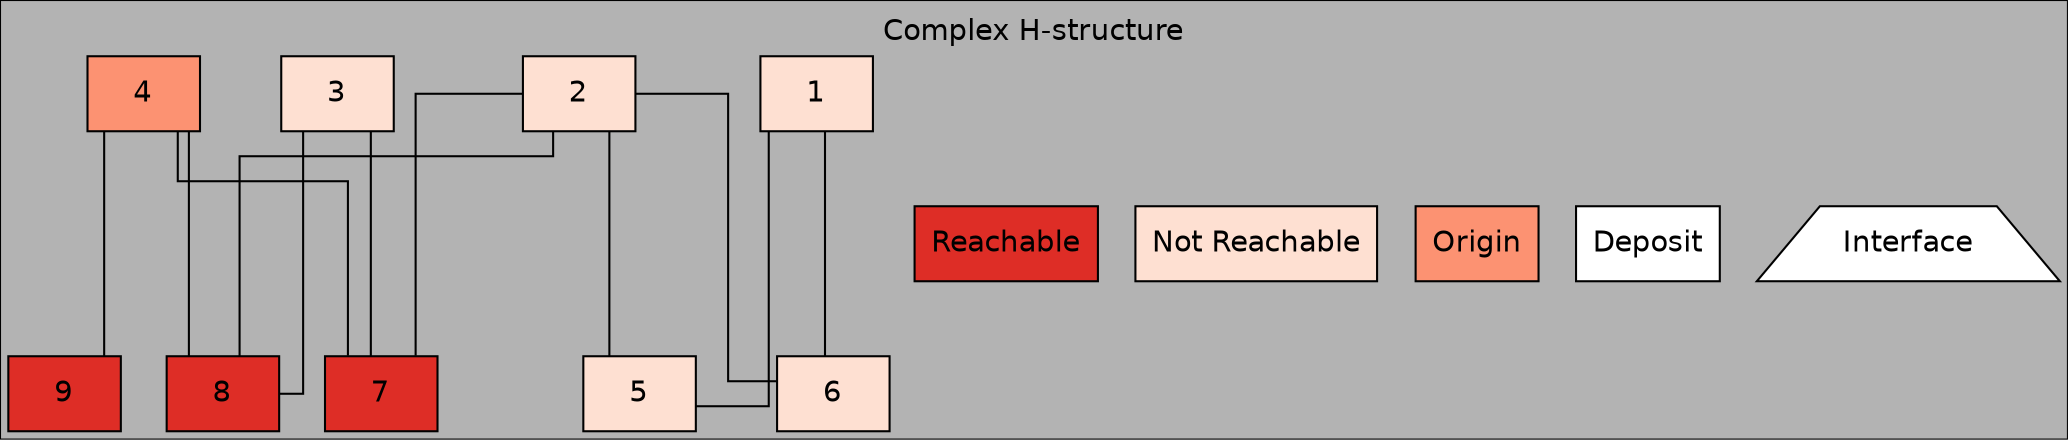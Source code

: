 digraph to_dot {
	graph [URL="http://tsdye.github.io/harris-matrix/",
		bgcolor="/x11/gray70",
		colorscheme=reds3,
		dpi="",
		fontcolor="/x11/black",
		fontname=helvetica,
		fontsize=14,
		label="Complex H-structure",
		labelloc=t,
		margin="",
		page="",
		ratio="",
		size="",
		splines=ortho,
		style=""
	];
	{
		graph [rank=sink];
		9		 [URL="http://tsdye.github.io/harris-matrix/",
			color="/x11/black",
			colorscheme=reds3,
			fillcolor=3,
			fontcolor="/x11/black",
			fontname=helvetica,
			fontsize=14,
			label=9,
			shape=box,
			style=filled];
	}
	{
		graph [rank=sink];
		8		 [URL="http://tsdye.github.io/harris-matrix/",
			color="/x11/black",
			colorscheme=reds3,
			fillcolor=3,
			fontcolor="/x11/black",
			fontname=helvetica,
			fontsize=14,
			label=8,
			shape=box,
			style=filled];
	}
	{
		graph [rank=sink];
		7		 [URL="http://tsdye.github.io/harris-matrix/",
			color="/x11/black",
			colorscheme=reds3,
			fillcolor=3,
			fontcolor="/x11/black",
			fontname=helvetica,
			fontsize=14,
			label=7,
			shape=box,
			style=filled];
	}
	{
		graph [rank=sink];
		6		 [URL="http://tsdye.github.io/harris-matrix/",
			color="/x11/black",
			colorscheme=reds3,
			fillcolor=1,
			fontcolor="/x11/black",
			fontname=helvetica,
			fontsize=14,
			label=6,
			shape=box,
			style=filled];
	}
	{
		graph [rank=sink];
		5		 [URL="http://tsdye.github.io/harris-matrix/",
			color="/x11/black",
			colorscheme=reds3,
			fillcolor=1,
			fontcolor="/x11/black",
			fontname=helvetica,
			fontsize=14,
			label=5,
			shape=box,
			style=filled];
	}
	{
		graph [rank=source];
		4		 [URL="http://tsdye.github.io/harris-matrix/",
			color="/x11/black",
			colorscheme=reds3,
			fillcolor=2,
			fontcolor="/x11/black",
			fontname=helvetica,
			fontsize=14,
			label=4,
			shape=box,
			style=filled];
	}
	{
		graph [rank=source];
		3		 [URL="http://tsdye.github.io/harris-matrix/",
			color="/x11/black",
			colorscheme=reds3,
			fillcolor=1,
			fontcolor="/x11/black",
			fontname=helvetica,
			fontsize=14,
			label=3,
			shape=box,
			style=filled];
	}
	{
		graph [rank=source];
		2		 [URL="http://tsdye.github.io/harris-matrix/",
			color="/x11/black",
			colorscheme=reds3,
			fillcolor=1,
			fontcolor="/x11/black",
			fontname=helvetica,
			fontsize=14,
			label=2,
			shape=box,
			style=filled];
	}
	{
		graph [rank=source];
		1		 [URL="http://tsdye.github.io/harris-matrix/",
			color="/x11/black",
			colorscheme=reds3,
			fillcolor=1,
			fontcolor="/x11/black",
			fontname=helvetica,
			fontsize=14,
			label=1,
			shape=box,
			style=filled];
	}
	1 -> 5	 [URL=nil,
		arrowhead=none,
		color="/x11/black",
		colorscheme=reds3,
		fontcolor="/x11/black",
		fontname=helvetica,
		fontsize=14,
		style=solid];
	1 -> 6	 [URL=nil,
		arrowhead=none,
		color="/x11/black",
		colorscheme=reds3,
		fontcolor="/x11/black",
		fontname=helvetica,
		fontsize=14,
		style=solid];
	2 -> 5	 [URL=nil,
		arrowhead=none,
		color="/x11/black",
		colorscheme=reds3,
		fontcolor="/x11/black",
		fontname=helvetica,
		fontsize=14,
		style=solid];
	2 -> 6	 [URL=nil,
		arrowhead=none,
		color="/x11/black",
		colorscheme=reds3,
		fontcolor="/x11/black",
		fontname=helvetica,
		fontsize=14,
		style=solid];
	2 -> 7	 [URL=nil,
		arrowhead=none,
		color="/x11/black",
		colorscheme=reds3,
		fontcolor="/x11/black",
		fontname=helvetica,
		fontsize=14,
		style=solid];
	2 -> 8	 [URL=nil,
		arrowhead=none,
		color="/x11/black",
		colorscheme=reds3,
		fontcolor="/x11/black",
		fontname=helvetica,
		fontsize=14,
		style=solid];
	3 -> 7	 [URL=nil,
		arrowhead=none,
		color="/x11/black",
		colorscheme=reds3,
		fontcolor="/x11/black",
		fontname=helvetica,
		fontsize=14,
		style=solid];
	3 -> 8	 [URL=nil,
		arrowhead=none,
		color="/x11/black",
		colorscheme=reds3,
		fontcolor="/x11/black",
		fontname=helvetica,
		fontsize=14,
		style=solid];
	4 -> 7	 [URL=nil,
		arrowhead=none,
		color="/x11/black",
		colorscheme=reds3,
		fontcolor="/x11/black",
		fontname=helvetica,
		fontsize=14,
		style=solid];
	4 -> 8	 [URL=nil,
		arrowhead=none,
		color="/x11/black",
		colorscheme=reds3,
		fontcolor="/x11/black",
		fontname=helvetica,
		fontsize=14,
		style=solid];
	4 -> 9	 [URL=nil,
		arrowhead=none,
		color="/x11/black",
		colorscheme=reds3,
		fontcolor="/x11/black",
		fontname=helvetica,
		fontsize=14,
		style=solid];
	REACHABLE	 [URL="http://tsdye.github.io/harris-matrix/",
		color="/x11/black",
		colorscheme=reds3,
		fillcolor=3,
		fontcolor="/x11/black",
		fontname=helvetica,
		fontsize=14,
		label=Reachable,
		shape=box,
		style=filled];
	"NOT-REACHABLE"	 [URL="http://tsdye.github.io/harris-matrix/",
		color="/x11/black",
		colorscheme=reds3,
		fillcolor=1,
		fontcolor="/x11/black",
		fontname=helvetica,
		fontsize=14,
		label="Not Reachable",
		shape=box,
		style=filled];
	ORIGIN	 [URL="http://tsdye.github.io/harris-matrix/",
		color="/x11/black",
		colorscheme=reds3,
		fillcolor=2,
		fontcolor="/x11/black",
		fontname=helvetica,
		fontsize=14,
		label=Origin,
		shape=box,
		style=filled];
	DEPOSIT	 [URL="http://tsdye.github.io/harris-matrix/",
		color="/x11/black",
		colorscheme=reds3,
		fillcolor="/x11/white",
		fontcolor="/x11/black",
		fontname=helvetica,
		fontsize=14,
		label=Deposit,
		shape=box,
		style=filled];
	INTERFACE	 [URL="http://tsdye.github.io/harris-matrix/",
		color="/x11/black",
		colorscheme=reds3,
		fillcolor="/x11/white",
		fontcolor="/x11/black",
		fontname=helvetica,
		fontsize=14,
		label=Interface,
		shape=trapezium,
		style=filled];
}
